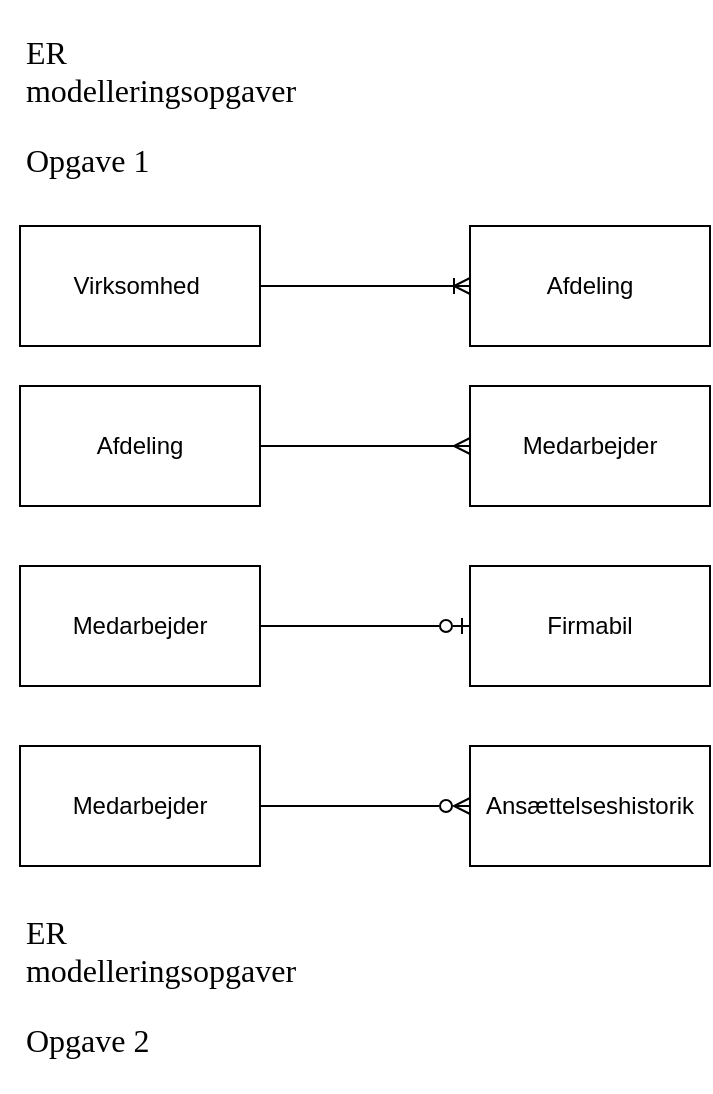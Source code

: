 <mxfile version="24.0.2" type="github">
  <diagram name="Page-1" id="mY0hgo6ihkvloCwyQAVZ">
    <mxGraphModel dx="1050" dy="557" grid="1" gridSize="10" guides="1" tooltips="1" connect="1" arrows="1" fold="1" page="1" pageScale="1" pageWidth="850" pageHeight="1100" math="0" shadow="0">
      <root>
        <mxCell id="0" />
        <mxCell id="1" parent="0" />
        <mxCell id="Ps6iyz-mz_8LiDE0RArQ-4" value="" style="edgeStyle=orthogonalEdgeStyle;rounded=0;orthogonalLoop=1;jettySize=auto;html=1;endArrow=ERoneToMany;endFill=0;" parent="1" source="Ps6iyz-mz_8LiDE0RArQ-1" target="Ps6iyz-mz_8LiDE0RArQ-2" edge="1">
          <mxGeometry relative="1" as="geometry" />
        </mxCell>
        <mxCell id="Ps6iyz-mz_8LiDE0RArQ-1" value="Virksomhed&amp;nbsp;" style="rounded=0;whiteSpace=wrap;html=1;" parent="1" vertex="1">
          <mxGeometry x="80" y="120" width="120" height="60" as="geometry" />
        </mxCell>
        <mxCell id="Ps6iyz-mz_8LiDE0RArQ-2" value="Afdeling" style="rounded=0;whiteSpace=wrap;html=1;" parent="1" vertex="1">
          <mxGeometry x="305" y="120" width="120" height="60" as="geometry" />
        </mxCell>
        <mxCell id="Ps6iyz-mz_8LiDE0RArQ-11" value="" style="edgeStyle=orthogonalEdgeStyle;rounded=0;orthogonalLoop=1;jettySize=auto;html=1;endArrow=ERmany;endFill=0;" parent="1" source="Ps6iyz-mz_8LiDE0RArQ-5" target="Ps6iyz-mz_8LiDE0RArQ-6" edge="1">
          <mxGeometry relative="1" as="geometry" />
        </mxCell>
        <mxCell id="Ps6iyz-mz_8LiDE0RArQ-5" value="Afdeling" style="rounded=0;whiteSpace=wrap;html=1;" parent="1" vertex="1">
          <mxGeometry x="80" y="200" width="120" height="60" as="geometry" />
        </mxCell>
        <mxCell id="Ps6iyz-mz_8LiDE0RArQ-6" value="Medarbejder" style="rounded=0;whiteSpace=wrap;html=1;" parent="1" vertex="1">
          <mxGeometry x="305" y="200" width="120" height="60" as="geometry" />
        </mxCell>
        <mxCell id="Ps6iyz-mz_8LiDE0RArQ-12" value="" style="edgeStyle=orthogonalEdgeStyle;rounded=0;orthogonalLoop=1;jettySize=auto;html=1;endArrow=ERzeroToOne;endFill=0;" parent="1" source="Ps6iyz-mz_8LiDE0RArQ-7" target="Ps6iyz-mz_8LiDE0RArQ-8" edge="1">
          <mxGeometry relative="1" as="geometry" />
        </mxCell>
        <mxCell id="Ps6iyz-mz_8LiDE0RArQ-7" value="Medarbejder" style="rounded=0;whiteSpace=wrap;html=1;" parent="1" vertex="1">
          <mxGeometry x="80" y="290" width="120" height="60" as="geometry" />
        </mxCell>
        <mxCell id="Ps6iyz-mz_8LiDE0RArQ-8" value="Firmabil" style="rounded=0;whiteSpace=wrap;html=1;" parent="1" vertex="1">
          <mxGeometry x="305" y="290" width="120" height="60" as="geometry" />
        </mxCell>
        <mxCell id="Ps6iyz-mz_8LiDE0RArQ-13" value="" style="edgeStyle=orthogonalEdgeStyle;rounded=0;orthogonalLoop=1;jettySize=auto;html=1;endArrow=ERzeroToMany;endFill=0;" parent="1" source="Ps6iyz-mz_8LiDE0RArQ-9" target="Ps6iyz-mz_8LiDE0RArQ-10" edge="1">
          <mxGeometry relative="1" as="geometry" />
        </mxCell>
        <mxCell id="Ps6iyz-mz_8LiDE0RArQ-9" value="Medarbejder" style="rounded=0;whiteSpace=wrap;html=1;" parent="1" vertex="1">
          <mxGeometry x="80" y="380" width="120" height="60" as="geometry" />
        </mxCell>
        <mxCell id="Ps6iyz-mz_8LiDE0RArQ-10" value="Ansættelseshistorik" style="rounded=0;whiteSpace=wrap;html=1;" parent="1" vertex="1">
          <mxGeometry x="305" y="380" width="120" height="60" as="geometry" />
        </mxCell>
        <mxCell id="xS9IAG9c2I2i_najF1yv-1" value="&lt;p style=&quot;font-family: &amp;quot;Times New Roman&amp;quot;; font-size: medium; font-weight: 400; text-align: start; text-wrap: wrap;&quot;&gt;ER modelleringsopgaver&lt;/p&gt;&lt;p style=&quot;font-family: &amp;quot;Times New Roman&amp;quot;; font-size: medium; font-weight: 400; text-align: start; text-wrap: wrap;&quot;&gt;&lt;/p&gt;&lt;p style=&quot;font-family: &amp;quot;Times New Roman&amp;quot;; font-size: medium; font-weight: 400; text-align: start; text-wrap: wrap;&quot;&gt;&lt;/p&gt;&lt;p style=&quot;font-family: &amp;quot;Times New Roman&amp;quot;; font-size: medium; font-weight: 400; text-align: start; text-wrap: wrap;&quot;&gt;Opgave 1&lt;/p&gt;" style="text;strokeColor=none;fillColor=none;html=1;fontSize=24;fontStyle=1;verticalAlign=middle;align=center;" vertex="1" parent="1">
          <mxGeometry x="70" y="20" width="160" height="80" as="geometry" />
        </mxCell>
        <mxCell id="xS9IAG9c2I2i_najF1yv-2" value="&lt;p style=&quot;font-family: &amp;quot;Times New Roman&amp;quot;; font-size: medium; font-weight: 400; text-align: start; text-wrap: wrap;&quot;&gt;ER modelleringsopgaver&lt;/p&gt;&lt;p style=&quot;font-family: &amp;quot;Times New Roman&amp;quot;; font-size: medium; font-weight: 400; text-align: start; text-wrap: wrap;&quot;&gt;&lt;/p&gt;&lt;p style=&quot;font-family: &amp;quot;Times New Roman&amp;quot;; font-size: medium; font-weight: 400; text-align: start; text-wrap: wrap;&quot;&gt;&lt;/p&gt;&lt;p style=&quot;font-family: &amp;quot;Times New Roman&amp;quot;; font-size: medium; font-weight: 400; text-align: start; text-wrap: wrap;&quot;&gt;Opgave 2&lt;/p&gt;" style="text;strokeColor=none;fillColor=none;html=1;fontSize=24;fontStyle=1;verticalAlign=middle;align=center;" vertex="1" parent="1">
          <mxGeometry x="70" y="460" width="160" height="80" as="geometry" />
        </mxCell>
      </root>
    </mxGraphModel>
  </diagram>
</mxfile>
